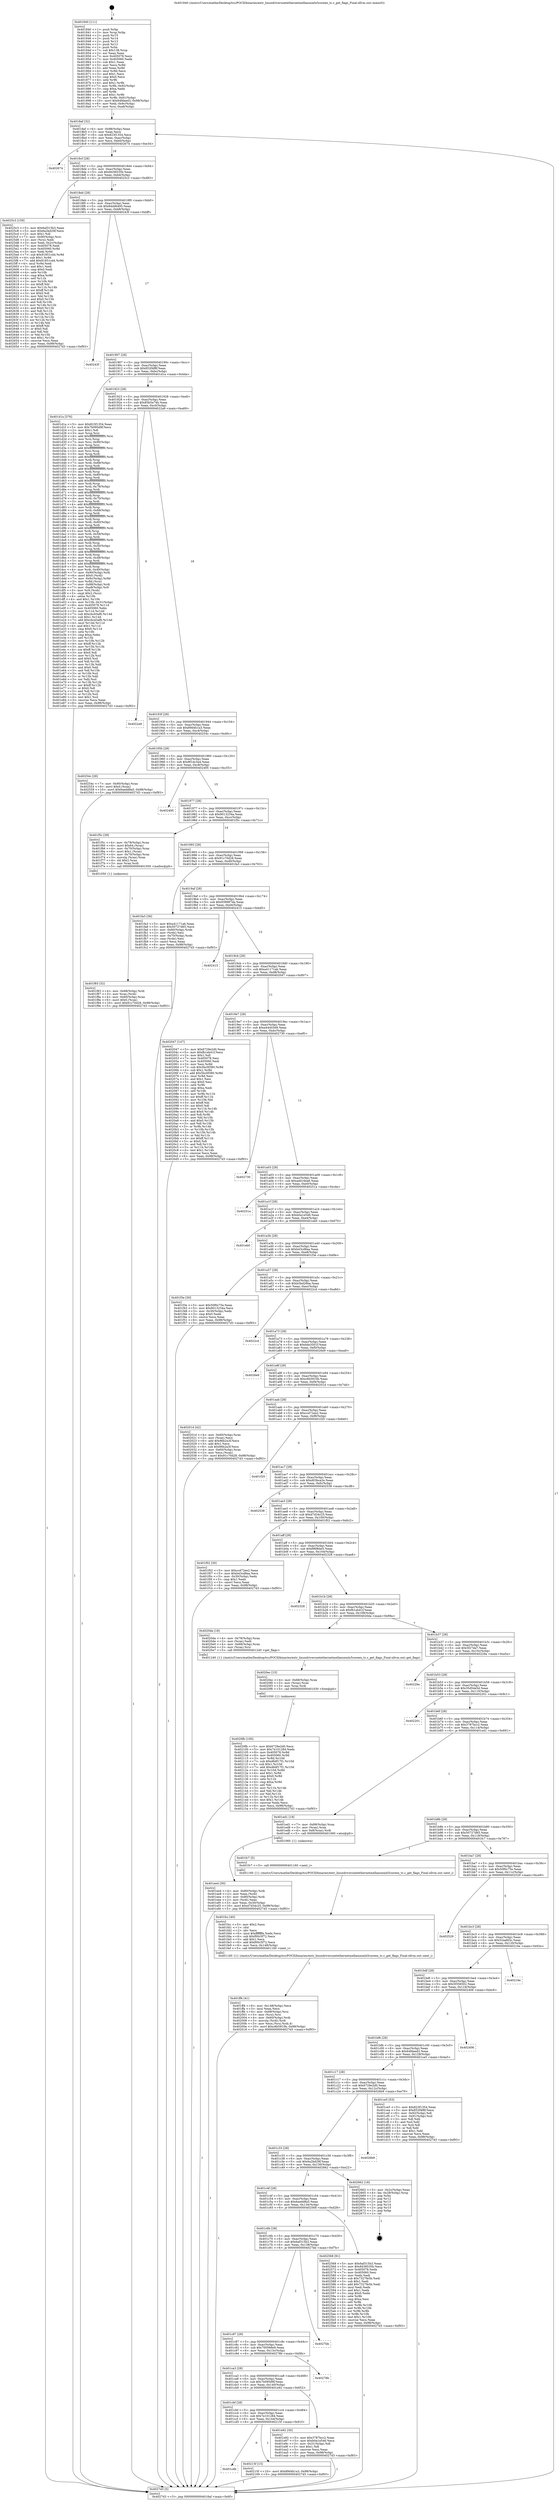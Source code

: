 digraph "0x401840" {
  label = "0x401840 (/mnt/c/Users/mathe/Desktop/tcc/POCII/binaries/extr_linuxdriversnetethernetmellanoxmlx5coreen_tc.c_get_flags_Final-ollvm.out::main(0))"
  labelloc = "t"
  node[shape=record]

  Entry [label="",width=0.3,height=0.3,shape=circle,fillcolor=black,style=filled]
  "0x4018af" [label="{
     0x4018af [32]\l
     | [instrs]\l
     &nbsp;&nbsp;0x4018af \<+6\>: mov -0x98(%rbp),%eax\l
     &nbsp;&nbsp;0x4018b5 \<+2\>: mov %eax,%ecx\l
     &nbsp;&nbsp;0x4018b7 \<+6\>: sub $0x823f1354,%ecx\l
     &nbsp;&nbsp;0x4018bd \<+6\>: mov %eax,-0xac(%rbp)\l
     &nbsp;&nbsp;0x4018c3 \<+6\>: mov %ecx,-0xb0(%rbp)\l
     &nbsp;&nbsp;0x4018c9 \<+6\>: je 0000000000402674 \<main+0xe34\>\l
  }"]
  "0x402674" [label="{
     0x402674\l
  }", style=dashed]
  "0x4018cf" [label="{
     0x4018cf [28]\l
     | [instrs]\l
     &nbsp;&nbsp;0x4018cf \<+5\>: jmp 00000000004018d4 \<main+0x94\>\l
     &nbsp;&nbsp;0x4018d4 \<+6\>: mov -0xac(%rbp),%eax\l
     &nbsp;&nbsp;0x4018da \<+5\>: sub $0x8438535b,%eax\l
     &nbsp;&nbsp;0x4018df \<+6\>: mov %eax,-0xb4(%rbp)\l
     &nbsp;&nbsp;0x4018e5 \<+6\>: je 00000000004025c3 \<main+0xd83\>\l
  }"]
  Exit [label="",width=0.3,height=0.3,shape=circle,fillcolor=black,style=filled,peripheries=2]
  "0x4025c3" [label="{
     0x4025c3 [159]\l
     | [instrs]\l
     &nbsp;&nbsp;0x4025c3 \<+5\>: mov $0x6af315b3,%eax\l
     &nbsp;&nbsp;0x4025c8 \<+5\>: mov $0x6a2bd29f,%ecx\l
     &nbsp;&nbsp;0x4025cd \<+2\>: mov $0x1,%dl\l
     &nbsp;&nbsp;0x4025cf \<+7\>: mov -0x90(%rbp),%rsi\l
     &nbsp;&nbsp;0x4025d6 \<+2\>: mov (%rsi),%edi\l
     &nbsp;&nbsp;0x4025d8 \<+3\>: mov %edi,-0x2c(%rbp)\l
     &nbsp;&nbsp;0x4025db \<+7\>: mov 0x405078,%edi\l
     &nbsp;&nbsp;0x4025e2 \<+8\>: mov 0x405060,%r8d\l
     &nbsp;&nbsp;0x4025ea \<+3\>: mov %edi,%r9d\l
     &nbsp;&nbsp;0x4025ed \<+7\>: sub $0x91851cd4,%r9d\l
     &nbsp;&nbsp;0x4025f4 \<+4\>: sub $0x1,%r9d\l
     &nbsp;&nbsp;0x4025f8 \<+7\>: add $0x91851cd4,%r9d\l
     &nbsp;&nbsp;0x4025ff \<+4\>: imul %r9d,%edi\l
     &nbsp;&nbsp;0x402603 \<+3\>: and $0x1,%edi\l
     &nbsp;&nbsp;0x402606 \<+3\>: cmp $0x0,%edi\l
     &nbsp;&nbsp;0x402609 \<+4\>: sete %r10b\l
     &nbsp;&nbsp;0x40260d \<+4\>: cmp $0xa,%r8d\l
     &nbsp;&nbsp;0x402611 \<+4\>: setl %r11b\l
     &nbsp;&nbsp;0x402615 \<+3\>: mov %r10b,%bl\l
     &nbsp;&nbsp;0x402618 \<+3\>: xor $0xff,%bl\l
     &nbsp;&nbsp;0x40261b \<+3\>: mov %r11b,%r14b\l
     &nbsp;&nbsp;0x40261e \<+4\>: xor $0xff,%r14b\l
     &nbsp;&nbsp;0x402622 \<+3\>: xor $0x0,%dl\l
     &nbsp;&nbsp;0x402625 \<+3\>: mov %bl,%r15b\l
     &nbsp;&nbsp;0x402628 \<+4\>: and $0x0,%r15b\l
     &nbsp;&nbsp;0x40262c \<+3\>: and %dl,%r10b\l
     &nbsp;&nbsp;0x40262f \<+3\>: mov %r14b,%r12b\l
     &nbsp;&nbsp;0x402632 \<+4\>: and $0x0,%r12b\l
     &nbsp;&nbsp;0x402636 \<+3\>: and %dl,%r11b\l
     &nbsp;&nbsp;0x402639 \<+3\>: or %r10b,%r15b\l
     &nbsp;&nbsp;0x40263c \<+3\>: or %r11b,%r12b\l
     &nbsp;&nbsp;0x40263f \<+3\>: xor %r12b,%r15b\l
     &nbsp;&nbsp;0x402642 \<+3\>: or %r14b,%bl\l
     &nbsp;&nbsp;0x402645 \<+3\>: xor $0xff,%bl\l
     &nbsp;&nbsp;0x402648 \<+3\>: or $0x0,%dl\l
     &nbsp;&nbsp;0x40264b \<+2\>: and %dl,%bl\l
     &nbsp;&nbsp;0x40264d \<+3\>: or %bl,%r15b\l
     &nbsp;&nbsp;0x402650 \<+4\>: test $0x1,%r15b\l
     &nbsp;&nbsp;0x402654 \<+3\>: cmovne %ecx,%eax\l
     &nbsp;&nbsp;0x402657 \<+6\>: mov %eax,-0x98(%rbp)\l
     &nbsp;&nbsp;0x40265d \<+5\>: jmp 00000000004027d3 \<main+0xf93\>\l
  }"]
  "0x4018eb" [label="{
     0x4018eb [28]\l
     | [instrs]\l
     &nbsp;&nbsp;0x4018eb \<+5\>: jmp 00000000004018f0 \<main+0xb0\>\l
     &nbsp;&nbsp;0x4018f0 \<+6\>: mov -0xac(%rbp),%eax\l
     &nbsp;&nbsp;0x4018f6 \<+5\>: sub $0x84dd6495,%eax\l
     &nbsp;&nbsp;0x4018fb \<+6\>: mov %eax,-0xb8(%rbp)\l
     &nbsp;&nbsp;0x401901 \<+6\>: je 000000000040243f \<main+0xbff\>\l
  }"]
  "0x401cdb" [label="{
     0x401cdb\l
  }", style=dashed]
  "0x40243f" [label="{
     0x40243f\l
  }", style=dashed]
  "0x401907" [label="{
     0x401907 [28]\l
     | [instrs]\l
     &nbsp;&nbsp;0x401907 \<+5\>: jmp 000000000040190c \<main+0xcc\>\l
     &nbsp;&nbsp;0x40190c \<+6\>: mov -0xac(%rbp),%eax\l
     &nbsp;&nbsp;0x401912 \<+5\>: sub $0x852f4f8f,%eax\l
     &nbsp;&nbsp;0x401917 \<+6\>: mov %eax,-0xbc(%rbp)\l
     &nbsp;&nbsp;0x40191d \<+6\>: je 0000000000401d1a \<main+0x4da\>\l
  }"]
  "0x40215f" [label="{
     0x40215f [15]\l
     | [instrs]\l
     &nbsp;&nbsp;0x40215f \<+10\>: movl $0x89d4b1a3,-0x98(%rbp)\l
     &nbsp;&nbsp;0x402169 \<+5\>: jmp 00000000004027d3 \<main+0xf93\>\l
  }"]
  "0x401d1a" [label="{
     0x401d1a [376]\l
     | [instrs]\l
     &nbsp;&nbsp;0x401d1a \<+5\>: mov $0x823f1354,%eax\l
     &nbsp;&nbsp;0x401d1f \<+5\>: mov $0x7b095d9f,%ecx\l
     &nbsp;&nbsp;0x401d24 \<+2\>: mov $0x1,%dl\l
     &nbsp;&nbsp;0x401d26 \<+3\>: mov %rsp,%rsi\l
     &nbsp;&nbsp;0x401d29 \<+4\>: add $0xfffffffffffffff0,%rsi\l
     &nbsp;&nbsp;0x401d2d \<+3\>: mov %rsi,%rsp\l
     &nbsp;&nbsp;0x401d30 \<+7\>: mov %rsi,-0x90(%rbp)\l
     &nbsp;&nbsp;0x401d37 \<+3\>: mov %rsp,%rsi\l
     &nbsp;&nbsp;0x401d3a \<+4\>: add $0xfffffffffffffff0,%rsi\l
     &nbsp;&nbsp;0x401d3e \<+3\>: mov %rsi,%rsp\l
     &nbsp;&nbsp;0x401d41 \<+3\>: mov %rsp,%rdi\l
     &nbsp;&nbsp;0x401d44 \<+4\>: add $0xfffffffffffffff0,%rdi\l
     &nbsp;&nbsp;0x401d48 \<+3\>: mov %rdi,%rsp\l
     &nbsp;&nbsp;0x401d4b \<+7\>: mov %rdi,-0x88(%rbp)\l
     &nbsp;&nbsp;0x401d52 \<+3\>: mov %rsp,%rdi\l
     &nbsp;&nbsp;0x401d55 \<+4\>: add $0xfffffffffffffff0,%rdi\l
     &nbsp;&nbsp;0x401d59 \<+3\>: mov %rdi,%rsp\l
     &nbsp;&nbsp;0x401d5c \<+4\>: mov %rdi,-0x80(%rbp)\l
     &nbsp;&nbsp;0x401d60 \<+3\>: mov %rsp,%rdi\l
     &nbsp;&nbsp;0x401d63 \<+4\>: add $0xfffffffffffffff0,%rdi\l
     &nbsp;&nbsp;0x401d67 \<+3\>: mov %rdi,%rsp\l
     &nbsp;&nbsp;0x401d6a \<+4\>: mov %rdi,-0x78(%rbp)\l
     &nbsp;&nbsp;0x401d6e \<+3\>: mov %rsp,%rdi\l
     &nbsp;&nbsp;0x401d71 \<+4\>: add $0xfffffffffffffff0,%rdi\l
     &nbsp;&nbsp;0x401d75 \<+3\>: mov %rdi,%rsp\l
     &nbsp;&nbsp;0x401d78 \<+4\>: mov %rdi,-0x70(%rbp)\l
     &nbsp;&nbsp;0x401d7c \<+3\>: mov %rsp,%rdi\l
     &nbsp;&nbsp;0x401d7f \<+4\>: add $0xfffffffffffffff0,%rdi\l
     &nbsp;&nbsp;0x401d83 \<+3\>: mov %rdi,%rsp\l
     &nbsp;&nbsp;0x401d86 \<+4\>: mov %rdi,-0x68(%rbp)\l
     &nbsp;&nbsp;0x401d8a \<+3\>: mov %rsp,%rdi\l
     &nbsp;&nbsp;0x401d8d \<+4\>: add $0xfffffffffffffff0,%rdi\l
     &nbsp;&nbsp;0x401d91 \<+3\>: mov %rdi,%rsp\l
     &nbsp;&nbsp;0x401d94 \<+4\>: mov %rdi,-0x60(%rbp)\l
     &nbsp;&nbsp;0x401d98 \<+3\>: mov %rsp,%rdi\l
     &nbsp;&nbsp;0x401d9b \<+4\>: add $0xfffffffffffffff0,%rdi\l
     &nbsp;&nbsp;0x401d9f \<+3\>: mov %rdi,%rsp\l
     &nbsp;&nbsp;0x401da2 \<+4\>: mov %rdi,-0x58(%rbp)\l
     &nbsp;&nbsp;0x401da6 \<+3\>: mov %rsp,%rdi\l
     &nbsp;&nbsp;0x401da9 \<+4\>: add $0xfffffffffffffff0,%rdi\l
     &nbsp;&nbsp;0x401dad \<+3\>: mov %rdi,%rsp\l
     &nbsp;&nbsp;0x401db0 \<+4\>: mov %rdi,-0x50(%rbp)\l
     &nbsp;&nbsp;0x401db4 \<+3\>: mov %rsp,%rdi\l
     &nbsp;&nbsp;0x401db7 \<+4\>: add $0xfffffffffffffff0,%rdi\l
     &nbsp;&nbsp;0x401dbb \<+3\>: mov %rdi,%rsp\l
     &nbsp;&nbsp;0x401dbe \<+4\>: mov %rdi,-0x48(%rbp)\l
     &nbsp;&nbsp;0x401dc2 \<+3\>: mov %rsp,%rdi\l
     &nbsp;&nbsp;0x401dc5 \<+4\>: add $0xfffffffffffffff0,%rdi\l
     &nbsp;&nbsp;0x401dc9 \<+3\>: mov %rdi,%rsp\l
     &nbsp;&nbsp;0x401dcc \<+4\>: mov %rdi,-0x40(%rbp)\l
     &nbsp;&nbsp;0x401dd0 \<+7\>: mov -0x90(%rbp),%rdi\l
     &nbsp;&nbsp;0x401dd7 \<+6\>: movl $0x0,(%rdi)\l
     &nbsp;&nbsp;0x401ddd \<+7\>: mov -0x9c(%rbp),%r8d\l
     &nbsp;&nbsp;0x401de4 \<+3\>: mov %r8d,(%rsi)\l
     &nbsp;&nbsp;0x401de7 \<+7\>: mov -0x88(%rbp),%rdi\l
     &nbsp;&nbsp;0x401dee \<+7\>: mov -0xa8(%rbp),%r9\l
     &nbsp;&nbsp;0x401df5 \<+3\>: mov %r9,(%rdi)\l
     &nbsp;&nbsp;0x401df8 \<+3\>: cmpl $0x2,(%rsi)\l
     &nbsp;&nbsp;0x401dfb \<+4\>: setne %r10b\l
     &nbsp;&nbsp;0x401dff \<+4\>: and $0x1,%r10b\l
     &nbsp;&nbsp;0x401e03 \<+4\>: mov %r10b,-0x31(%rbp)\l
     &nbsp;&nbsp;0x401e07 \<+8\>: mov 0x405078,%r11d\l
     &nbsp;&nbsp;0x401e0f \<+7\>: mov 0x405060,%ebx\l
     &nbsp;&nbsp;0x401e16 \<+3\>: mov %r11d,%r14d\l
     &nbsp;&nbsp;0x401e19 \<+7\>: sub $0xcbcd3af6,%r14d\l
     &nbsp;&nbsp;0x401e20 \<+4\>: sub $0x1,%r14d\l
     &nbsp;&nbsp;0x401e24 \<+7\>: add $0xcbcd3af6,%r14d\l
     &nbsp;&nbsp;0x401e2b \<+4\>: imul %r14d,%r11d\l
     &nbsp;&nbsp;0x401e2f \<+4\>: and $0x1,%r11d\l
     &nbsp;&nbsp;0x401e33 \<+4\>: cmp $0x0,%r11d\l
     &nbsp;&nbsp;0x401e37 \<+4\>: sete %r10b\l
     &nbsp;&nbsp;0x401e3b \<+3\>: cmp $0xa,%ebx\l
     &nbsp;&nbsp;0x401e3e \<+4\>: setl %r15b\l
     &nbsp;&nbsp;0x401e42 \<+3\>: mov %r10b,%r12b\l
     &nbsp;&nbsp;0x401e45 \<+4\>: xor $0xff,%r12b\l
     &nbsp;&nbsp;0x401e49 \<+3\>: mov %r15b,%r13b\l
     &nbsp;&nbsp;0x401e4c \<+4\>: xor $0xff,%r13b\l
     &nbsp;&nbsp;0x401e50 \<+3\>: xor $0x0,%dl\l
     &nbsp;&nbsp;0x401e53 \<+3\>: mov %r12b,%sil\l
     &nbsp;&nbsp;0x401e56 \<+4\>: and $0x0,%sil\l
     &nbsp;&nbsp;0x401e5a \<+3\>: and %dl,%r10b\l
     &nbsp;&nbsp;0x401e5d \<+3\>: mov %r13b,%dil\l
     &nbsp;&nbsp;0x401e60 \<+4\>: and $0x0,%dil\l
     &nbsp;&nbsp;0x401e64 \<+3\>: and %dl,%r15b\l
     &nbsp;&nbsp;0x401e67 \<+3\>: or %r10b,%sil\l
     &nbsp;&nbsp;0x401e6a \<+3\>: or %r15b,%dil\l
     &nbsp;&nbsp;0x401e6d \<+3\>: xor %dil,%sil\l
     &nbsp;&nbsp;0x401e70 \<+3\>: or %r13b,%r12b\l
     &nbsp;&nbsp;0x401e73 \<+4\>: xor $0xff,%r12b\l
     &nbsp;&nbsp;0x401e77 \<+3\>: or $0x0,%dl\l
     &nbsp;&nbsp;0x401e7a \<+3\>: and %dl,%r12b\l
     &nbsp;&nbsp;0x401e7d \<+3\>: or %r12b,%sil\l
     &nbsp;&nbsp;0x401e80 \<+4\>: test $0x1,%sil\l
     &nbsp;&nbsp;0x401e84 \<+3\>: cmovne %ecx,%eax\l
     &nbsp;&nbsp;0x401e87 \<+6\>: mov %eax,-0x98(%rbp)\l
     &nbsp;&nbsp;0x401e8d \<+5\>: jmp 00000000004027d3 \<main+0xf93\>\l
  }"]
  "0x401923" [label="{
     0x401923 [28]\l
     | [instrs]\l
     &nbsp;&nbsp;0x401923 \<+5\>: jmp 0000000000401928 \<main+0xe8\>\l
     &nbsp;&nbsp;0x401928 \<+6\>: mov -0xac(%rbp),%eax\l
     &nbsp;&nbsp;0x40192e \<+5\>: sub $0x85b5a74b,%eax\l
     &nbsp;&nbsp;0x401933 \<+6\>: mov %eax,-0xc0(%rbp)\l
     &nbsp;&nbsp;0x401939 \<+6\>: je 00000000004022a9 \<main+0xa69\>\l
  }"]
  "0x4020fb" [label="{
     0x4020fb [100]\l
     | [instrs]\l
     &nbsp;&nbsp;0x4020fb \<+5\>: mov $0x6729e2d0,%ecx\l
     &nbsp;&nbsp;0x402100 \<+5\>: mov $0x7e101284,%edx\l
     &nbsp;&nbsp;0x402105 \<+8\>: mov 0x405078,%r8d\l
     &nbsp;&nbsp;0x40210d \<+8\>: mov 0x405060,%r9d\l
     &nbsp;&nbsp;0x402115 \<+3\>: mov %r8d,%r10d\l
     &nbsp;&nbsp;0x402118 \<+7\>: sub $0xd6df17f1,%r10d\l
     &nbsp;&nbsp;0x40211f \<+4\>: sub $0x1,%r10d\l
     &nbsp;&nbsp;0x402123 \<+7\>: add $0xd6df17f1,%r10d\l
     &nbsp;&nbsp;0x40212a \<+4\>: imul %r10d,%r8d\l
     &nbsp;&nbsp;0x40212e \<+4\>: and $0x1,%r8d\l
     &nbsp;&nbsp;0x402132 \<+4\>: cmp $0x0,%r8d\l
     &nbsp;&nbsp;0x402136 \<+4\>: sete %r11b\l
     &nbsp;&nbsp;0x40213a \<+4\>: cmp $0xa,%r9d\l
     &nbsp;&nbsp;0x40213e \<+3\>: setl %bl\l
     &nbsp;&nbsp;0x402141 \<+3\>: mov %r11b,%r14b\l
     &nbsp;&nbsp;0x402144 \<+3\>: and %bl,%r14b\l
     &nbsp;&nbsp;0x402147 \<+3\>: xor %bl,%r11b\l
     &nbsp;&nbsp;0x40214a \<+3\>: or %r11b,%r14b\l
     &nbsp;&nbsp;0x40214d \<+4\>: test $0x1,%r14b\l
     &nbsp;&nbsp;0x402151 \<+3\>: cmovne %edx,%ecx\l
     &nbsp;&nbsp;0x402154 \<+6\>: mov %ecx,-0x98(%rbp)\l
     &nbsp;&nbsp;0x40215a \<+5\>: jmp 00000000004027d3 \<main+0xf93\>\l
  }"]
  "0x4022a9" [label="{
     0x4022a9\l
  }", style=dashed]
  "0x40193f" [label="{
     0x40193f [28]\l
     | [instrs]\l
     &nbsp;&nbsp;0x40193f \<+5\>: jmp 0000000000401944 \<main+0x104\>\l
     &nbsp;&nbsp;0x401944 \<+6\>: mov -0xac(%rbp),%eax\l
     &nbsp;&nbsp;0x40194a \<+5\>: sub $0x89d4b1a3,%eax\l
     &nbsp;&nbsp;0x40194f \<+6\>: mov %eax,-0xc4(%rbp)\l
     &nbsp;&nbsp;0x401955 \<+6\>: je 000000000040254c \<main+0xd0c\>\l
  }"]
  "0x4020ec" [label="{
     0x4020ec [15]\l
     | [instrs]\l
     &nbsp;&nbsp;0x4020ec \<+4\>: mov -0x68(%rbp),%rax\l
     &nbsp;&nbsp;0x4020f0 \<+3\>: mov (%rax),%rax\l
     &nbsp;&nbsp;0x4020f3 \<+3\>: mov %rax,%rdi\l
     &nbsp;&nbsp;0x4020f6 \<+5\>: call 0000000000401030 \<free@plt\>\l
     | [calls]\l
     &nbsp;&nbsp;0x401030 \{1\} (unknown)\l
  }"]
  "0x40254c" [label="{
     0x40254c [28]\l
     | [instrs]\l
     &nbsp;&nbsp;0x40254c \<+7\>: mov -0x90(%rbp),%rax\l
     &nbsp;&nbsp;0x402553 \<+6\>: movl $0x0,(%rax)\l
     &nbsp;&nbsp;0x402559 \<+10\>: movl $0x6aedd8a5,-0x98(%rbp)\l
     &nbsp;&nbsp;0x402563 \<+5\>: jmp 00000000004027d3 \<main+0xf93\>\l
  }"]
  "0x40195b" [label="{
     0x40195b [28]\l
     | [instrs]\l
     &nbsp;&nbsp;0x40195b \<+5\>: jmp 0000000000401960 \<main+0x120\>\l
     &nbsp;&nbsp;0x401960 \<+6\>: mov -0xac(%rbp),%eax\l
     &nbsp;&nbsp;0x401966 \<+5\>: sub $0x8f1dc3a4,%eax\l
     &nbsp;&nbsp;0x40196b \<+6\>: mov %eax,-0xc8(%rbp)\l
     &nbsp;&nbsp;0x401971 \<+6\>: je 0000000000402495 \<main+0xc55\>\l
  }"]
  "0x401ff4" [label="{
     0x401ff4 [41]\l
     | [instrs]\l
     &nbsp;&nbsp;0x401ff4 \<+6\>: mov -0x148(%rbp),%ecx\l
     &nbsp;&nbsp;0x401ffa \<+3\>: imul %eax,%ecx\l
     &nbsp;&nbsp;0x401ffd \<+4\>: mov -0x68(%rbp),%rsi\l
     &nbsp;&nbsp;0x402001 \<+3\>: mov (%rsi),%rsi\l
     &nbsp;&nbsp;0x402004 \<+4\>: mov -0x60(%rbp),%rdi\l
     &nbsp;&nbsp;0x402008 \<+3\>: movslq (%rdi),%rdi\l
     &nbsp;&nbsp;0x40200b \<+3\>: mov %ecx,(%rsi,%rdi,4)\l
     &nbsp;&nbsp;0x40200e \<+10\>: movl $0xc6b5910b,-0x98(%rbp)\l
     &nbsp;&nbsp;0x402018 \<+5\>: jmp 00000000004027d3 \<main+0xf93\>\l
  }"]
  "0x402495" [label="{
     0x402495\l
  }", style=dashed]
  "0x401977" [label="{
     0x401977 [28]\l
     | [instrs]\l
     &nbsp;&nbsp;0x401977 \<+5\>: jmp 000000000040197c \<main+0x13c\>\l
     &nbsp;&nbsp;0x40197c \<+6\>: mov -0xac(%rbp),%eax\l
     &nbsp;&nbsp;0x401982 \<+5\>: sub $0x9013234a,%eax\l
     &nbsp;&nbsp;0x401987 \<+6\>: mov %eax,-0xcc(%rbp)\l
     &nbsp;&nbsp;0x40198d \<+6\>: je 0000000000401f5c \<main+0x71c\>\l
  }"]
  "0x401fcc" [label="{
     0x401fcc [40]\l
     | [instrs]\l
     &nbsp;&nbsp;0x401fcc \<+5\>: mov $0x2,%ecx\l
     &nbsp;&nbsp;0x401fd1 \<+1\>: cltd\l
     &nbsp;&nbsp;0x401fd2 \<+2\>: idiv %ecx\l
     &nbsp;&nbsp;0x401fd4 \<+6\>: imul $0xfffffffe,%edx,%ecx\l
     &nbsp;&nbsp;0x401fda \<+6\>: sub $0xf00c5f72,%ecx\l
     &nbsp;&nbsp;0x401fe0 \<+3\>: add $0x1,%ecx\l
     &nbsp;&nbsp;0x401fe3 \<+6\>: add $0xf00c5f72,%ecx\l
     &nbsp;&nbsp;0x401fe9 \<+6\>: mov %ecx,-0x148(%rbp)\l
     &nbsp;&nbsp;0x401fef \<+5\>: call 0000000000401160 \<next_i\>\l
     | [calls]\l
     &nbsp;&nbsp;0x401160 \{1\} (/mnt/c/Users/mathe/Desktop/tcc/POCII/binaries/extr_linuxdriversnetethernetmellanoxmlx5coreen_tc.c_get_flags_Final-ollvm.out::next_i)\l
  }"]
  "0x401f5c" [label="{
     0x401f5c [39]\l
     | [instrs]\l
     &nbsp;&nbsp;0x401f5c \<+4\>: mov -0x78(%rbp),%rax\l
     &nbsp;&nbsp;0x401f60 \<+6\>: movl $0x64,(%rax)\l
     &nbsp;&nbsp;0x401f66 \<+4\>: mov -0x70(%rbp),%rax\l
     &nbsp;&nbsp;0x401f6a \<+6\>: movl $0x1,(%rax)\l
     &nbsp;&nbsp;0x401f70 \<+4\>: mov -0x70(%rbp),%rax\l
     &nbsp;&nbsp;0x401f74 \<+3\>: movslq (%rax),%rax\l
     &nbsp;&nbsp;0x401f77 \<+4\>: shl $0x2,%rax\l
     &nbsp;&nbsp;0x401f7b \<+3\>: mov %rax,%rdi\l
     &nbsp;&nbsp;0x401f7e \<+5\>: call 0000000000401050 \<malloc@plt\>\l
     | [calls]\l
     &nbsp;&nbsp;0x401050 \{1\} (unknown)\l
  }"]
  "0x401993" [label="{
     0x401993 [28]\l
     | [instrs]\l
     &nbsp;&nbsp;0x401993 \<+5\>: jmp 0000000000401998 \<main+0x158\>\l
     &nbsp;&nbsp;0x401998 \<+6\>: mov -0xac(%rbp),%eax\l
     &nbsp;&nbsp;0x40199e \<+5\>: sub $0x91c70d28,%eax\l
     &nbsp;&nbsp;0x4019a3 \<+6\>: mov %eax,-0xd0(%rbp)\l
     &nbsp;&nbsp;0x4019a9 \<+6\>: je 0000000000401fa3 \<main+0x763\>\l
  }"]
  "0x401f83" [label="{
     0x401f83 [32]\l
     | [instrs]\l
     &nbsp;&nbsp;0x401f83 \<+4\>: mov -0x68(%rbp),%rdi\l
     &nbsp;&nbsp;0x401f87 \<+3\>: mov %rax,(%rdi)\l
     &nbsp;&nbsp;0x401f8a \<+4\>: mov -0x60(%rbp),%rax\l
     &nbsp;&nbsp;0x401f8e \<+6\>: movl $0x0,(%rax)\l
     &nbsp;&nbsp;0x401f94 \<+10\>: movl $0x91c70d28,-0x98(%rbp)\l
     &nbsp;&nbsp;0x401f9e \<+5\>: jmp 00000000004027d3 \<main+0xf93\>\l
  }"]
  "0x401fa3" [label="{
     0x401fa3 [36]\l
     | [instrs]\l
     &nbsp;&nbsp;0x401fa3 \<+5\>: mov $0xa41171ab,%eax\l
     &nbsp;&nbsp;0x401fa8 \<+5\>: mov $0x50727d65,%ecx\l
     &nbsp;&nbsp;0x401fad \<+4\>: mov -0x60(%rbp),%rdx\l
     &nbsp;&nbsp;0x401fb1 \<+2\>: mov (%rdx),%esi\l
     &nbsp;&nbsp;0x401fb3 \<+4\>: mov -0x70(%rbp),%rdx\l
     &nbsp;&nbsp;0x401fb7 \<+2\>: cmp (%rdx),%esi\l
     &nbsp;&nbsp;0x401fb9 \<+3\>: cmovl %ecx,%eax\l
     &nbsp;&nbsp;0x401fbc \<+6\>: mov %eax,-0x98(%rbp)\l
     &nbsp;&nbsp;0x401fc2 \<+5\>: jmp 00000000004027d3 \<main+0xf93\>\l
  }"]
  "0x4019af" [label="{
     0x4019af [28]\l
     | [instrs]\l
     &nbsp;&nbsp;0x4019af \<+5\>: jmp 00000000004019b4 \<main+0x174\>\l
     &nbsp;&nbsp;0x4019b4 \<+6\>: mov -0xac(%rbp),%eax\l
     &nbsp;&nbsp;0x4019ba \<+5\>: sub $0x939987da,%eax\l
     &nbsp;&nbsp;0x4019bf \<+6\>: mov %eax,-0xd4(%rbp)\l
     &nbsp;&nbsp;0x4019c5 \<+6\>: je 0000000000402415 \<main+0xbd5\>\l
  }"]
  "0x401ee4" [label="{
     0x401ee4 [30]\l
     | [instrs]\l
     &nbsp;&nbsp;0x401ee4 \<+4\>: mov -0x80(%rbp),%rdi\l
     &nbsp;&nbsp;0x401ee8 \<+2\>: mov %eax,(%rdi)\l
     &nbsp;&nbsp;0x401eea \<+4\>: mov -0x80(%rbp),%rdi\l
     &nbsp;&nbsp;0x401eee \<+2\>: mov (%rdi),%eax\l
     &nbsp;&nbsp;0x401ef0 \<+3\>: mov %eax,-0x30(%rbp)\l
     &nbsp;&nbsp;0x401ef3 \<+10\>: movl $0xd7d34c25,-0x98(%rbp)\l
     &nbsp;&nbsp;0x401efd \<+5\>: jmp 00000000004027d3 \<main+0xf93\>\l
  }"]
  "0x402415" [label="{
     0x402415\l
  }", style=dashed]
  "0x4019cb" [label="{
     0x4019cb [28]\l
     | [instrs]\l
     &nbsp;&nbsp;0x4019cb \<+5\>: jmp 00000000004019d0 \<main+0x190\>\l
     &nbsp;&nbsp;0x4019d0 \<+6\>: mov -0xac(%rbp),%eax\l
     &nbsp;&nbsp;0x4019d6 \<+5\>: sub $0xa41171ab,%eax\l
     &nbsp;&nbsp;0x4019db \<+6\>: mov %eax,-0xd8(%rbp)\l
     &nbsp;&nbsp;0x4019e1 \<+6\>: je 0000000000402047 \<main+0x807\>\l
  }"]
  "0x401cbf" [label="{
     0x401cbf [28]\l
     | [instrs]\l
     &nbsp;&nbsp;0x401cbf \<+5\>: jmp 0000000000401cc4 \<main+0x484\>\l
     &nbsp;&nbsp;0x401cc4 \<+6\>: mov -0xac(%rbp),%eax\l
     &nbsp;&nbsp;0x401cca \<+5\>: sub $0x7e101284,%eax\l
     &nbsp;&nbsp;0x401ccf \<+6\>: mov %eax,-0x144(%rbp)\l
     &nbsp;&nbsp;0x401cd5 \<+6\>: je 000000000040215f \<main+0x91f\>\l
  }"]
  "0x402047" [label="{
     0x402047 [147]\l
     | [instrs]\l
     &nbsp;&nbsp;0x402047 \<+5\>: mov $0x6729e2d0,%eax\l
     &nbsp;&nbsp;0x40204c \<+5\>: mov $0xfb1eb41f,%ecx\l
     &nbsp;&nbsp;0x402051 \<+2\>: mov $0x1,%dl\l
     &nbsp;&nbsp;0x402053 \<+7\>: mov 0x405078,%esi\l
     &nbsp;&nbsp;0x40205a \<+7\>: mov 0x405060,%edi\l
     &nbsp;&nbsp;0x402061 \<+3\>: mov %esi,%r8d\l
     &nbsp;&nbsp;0x402064 \<+7\>: sub $0x5bc0f380,%r8d\l
     &nbsp;&nbsp;0x40206b \<+4\>: sub $0x1,%r8d\l
     &nbsp;&nbsp;0x40206f \<+7\>: add $0x5bc0f380,%r8d\l
     &nbsp;&nbsp;0x402076 \<+4\>: imul %r8d,%esi\l
     &nbsp;&nbsp;0x40207a \<+3\>: and $0x1,%esi\l
     &nbsp;&nbsp;0x40207d \<+3\>: cmp $0x0,%esi\l
     &nbsp;&nbsp;0x402080 \<+4\>: sete %r9b\l
     &nbsp;&nbsp;0x402084 \<+3\>: cmp $0xa,%edi\l
     &nbsp;&nbsp;0x402087 \<+4\>: setl %r10b\l
     &nbsp;&nbsp;0x40208b \<+3\>: mov %r9b,%r11b\l
     &nbsp;&nbsp;0x40208e \<+4\>: xor $0xff,%r11b\l
     &nbsp;&nbsp;0x402092 \<+3\>: mov %r10b,%bl\l
     &nbsp;&nbsp;0x402095 \<+3\>: xor $0xff,%bl\l
     &nbsp;&nbsp;0x402098 \<+3\>: xor $0x0,%dl\l
     &nbsp;&nbsp;0x40209b \<+3\>: mov %r11b,%r14b\l
     &nbsp;&nbsp;0x40209e \<+4\>: and $0x0,%r14b\l
     &nbsp;&nbsp;0x4020a2 \<+3\>: and %dl,%r9b\l
     &nbsp;&nbsp;0x4020a5 \<+3\>: mov %bl,%r15b\l
     &nbsp;&nbsp;0x4020a8 \<+4\>: and $0x0,%r15b\l
     &nbsp;&nbsp;0x4020ac \<+3\>: and %dl,%r10b\l
     &nbsp;&nbsp;0x4020af \<+3\>: or %r9b,%r14b\l
     &nbsp;&nbsp;0x4020b2 \<+3\>: or %r10b,%r15b\l
     &nbsp;&nbsp;0x4020b5 \<+3\>: xor %r15b,%r14b\l
     &nbsp;&nbsp;0x4020b8 \<+3\>: or %bl,%r11b\l
     &nbsp;&nbsp;0x4020bb \<+4\>: xor $0xff,%r11b\l
     &nbsp;&nbsp;0x4020bf \<+3\>: or $0x0,%dl\l
     &nbsp;&nbsp;0x4020c2 \<+3\>: and %dl,%r11b\l
     &nbsp;&nbsp;0x4020c5 \<+3\>: or %r11b,%r14b\l
     &nbsp;&nbsp;0x4020c8 \<+4\>: test $0x1,%r14b\l
     &nbsp;&nbsp;0x4020cc \<+3\>: cmovne %ecx,%eax\l
     &nbsp;&nbsp;0x4020cf \<+6\>: mov %eax,-0x98(%rbp)\l
     &nbsp;&nbsp;0x4020d5 \<+5\>: jmp 00000000004027d3 \<main+0xf93\>\l
  }"]
  "0x4019e7" [label="{
     0x4019e7 [28]\l
     | [instrs]\l
     &nbsp;&nbsp;0x4019e7 \<+5\>: jmp 00000000004019ec \<main+0x1ac\>\l
     &nbsp;&nbsp;0x4019ec \<+6\>: mov -0xac(%rbp),%eax\l
     &nbsp;&nbsp;0x4019f2 \<+5\>: sub $0xa44403d9,%eax\l
     &nbsp;&nbsp;0x4019f7 \<+6\>: mov %eax,-0xdc(%rbp)\l
     &nbsp;&nbsp;0x4019fd \<+6\>: je 0000000000402730 \<main+0xef0\>\l
  }"]
  "0x401e92" [label="{
     0x401e92 [30]\l
     | [instrs]\l
     &nbsp;&nbsp;0x401e92 \<+5\>: mov $0x3787bcc2,%eax\l
     &nbsp;&nbsp;0x401e97 \<+5\>: mov $0xb0a1e546,%ecx\l
     &nbsp;&nbsp;0x401e9c \<+3\>: mov -0x31(%rbp),%dl\l
     &nbsp;&nbsp;0x401e9f \<+3\>: test $0x1,%dl\l
     &nbsp;&nbsp;0x401ea2 \<+3\>: cmovne %ecx,%eax\l
     &nbsp;&nbsp;0x401ea5 \<+6\>: mov %eax,-0x98(%rbp)\l
     &nbsp;&nbsp;0x401eab \<+5\>: jmp 00000000004027d3 \<main+0xf93\>\l
  }"]
  "0x402730" [label="{
     0x402730\l
  }", style=dashed]
  "0x401a03" [label="{
     0x401a03 [28]\l
     | [instrs]\l
     &nbsp;&nbsp;0x401a03 \<+5\>: jmp 0000000000401a08 \<main+0x1c8\>\l
     &nbsp;&nbsp;0x401a08 \<+6\>: mov -0xac(%rbp),%eax\l
     &nbsp;&nbsp;0x401a0e \<+5\>: sub $0xadd16ea6,%eax\l
     &nbsp;&nbsp;0x401a13 \<+6\>: mov %eax,-0xe0(%rbp)\l
     &nbsp;&nbsp;0x401a19 \<+6\>: je 000000000040251a \<main+0xcda\>\l
  }"]
  "0x401ca3" [label="{
     0x401ca3 [28]\l
     | [instrs]\l
     &nbsp;&nbsp;0x401ca3 \<+5\>: jmp 0000000000401ca8 \<main+0x468\>\l
     &nbsp;&nbsp;0x401ca8 \<+6\>: mov -0xac(%rbp),%eax\l
     &nbsp;&nbsp;0x401cae \<+5\>: sub $0x7b095d9f,%eax\l
     &nbsp;&nbsp;0x401cb3 \<+6\>: mov %eax,-0x140(%rbp)\l
     &nbsp;&nbsp;0x401cb9 \<+6\>: je 0000000000401e92 \<main+0x652\>\l
  }"]
  "0x40251a" [label="{
     0x40251a\l
  }", style=dashed]
  "0x401a1f" [label="{
     0x401a1f [28]\l
     | [instrs]\l
     &nbsp;&nbsp;0x401a1f \<+5\>: jmp 0000000000401a24 \<main+0x1e4\>\l
     &nbsp;&nbsp;0x401a24 \<+6\>: mov -0xac(%rbp),%eax\l
     &nbsp;&nbsp;0x401a2a \<+5\>: sub $0xb0a1e546,%eax\l
     &nbsp;&nbsp;0x401a2f \<+6\>: mov %eax,-0xe4(%rbp)\l
     &nbsp;&nbsp;0x401a35 \<+6\>: je 0000000000401eb0 \<main+0x670\>\l
  }"]
  "0x40278b" [label="{
     0x40278b\l
  }", style=dashed]
  "0x401eb0" [label="{
     0x401eb0\l
  }", style=dashed]
  "0x401a3b" [label="{
     0x401a3b [28]\l
     | [instrs]\l
     &nbsp;&nbsp;0x401a3b \<+5\>: jmp 0000000000401a40 \<main+0x200\>\l
     &nbsp;&nbsp;0x401a40 \<+6\>: mov -0xac(%rbp),%eax\l
     &nbsp;&nbsp;0x401a46 \<+5\>: sub $0xb43cd8aa,%eax\l
     &nbsp;&nbsp;0x401a4b \<+6\>: mov %eax,-0xe8(%rbp)\l
     &nbsp;&nbsp;0x401a51 \<+6\>: je 0000000000401f3e \<main+0x6fe\>\l
  }"]
  "0x401c87" [label="{
     0x401c87 [28]\l
     | [instrs]\l
     &nbsp;&nbsp;0x401c87 \<+5\>: jmp 0000000000401c8c \<main+0x44c\>\l
     &nbsp;&nbsp;0x401c8c \<+6\>: mov -0xac(%rbp),%eax\l
     &nbsp;&nbsp;0x401c92 \<+5\>: sub $0x700566e9,%eax\l
     &nbsp;&nbsp;0x401c97 \<+6\>: mov %eax,-0x13c(%rbp)\l
     &nbsp;&nbsp;0x401c9d \<+6\>: je 000000000040278b \<main+0xf4b\>\l
  }"]
  "0x401f3e" [label="{
     0x401f3e [30]\l
     | [instrs]\l
     &nbsp;&nbsp;0x401f3e \<+5\>: mov $0x50f0c75e,%eax\l
     &nbsp;&nbsp;0x401f43 \<+5\>: mov $0x9013234a,%ecx\l
     &nbsp;&nbsp;0x401f48 \<+3\>: mov -0x30(%rbp),%edx\l
     &nbsp;&nbsp;0x401f4b \<+3\>: cmp $0x0,%edx\l
     &nbsp;&nbsp;0x401f4e \<+3\>: cmove %ecx,%eax\l
     &nbsp;&nbsp;0x401f51 \<+6\>: mov %eax,-0x98(%rbp)\l
     &nbsp;&nbsp;0x401f57 \<+5\>: jmp 00000000004027d3 \<main+0xf93\>\l
  }"]
  "0x401a57" [label="{
     0x401a57 [28]\l
     | [instrs]\l
     &nbsp;&nbsp;0x401a57 \<+5\>: jmp 0000000000401a5c \<main+0x21c\>\l
     &nbsp;&nbsp;0x401a5c \<+6\>: mov -0xac(%rbp),%eax\l
     &nbsp;&nbsp;0x401a62 \<+5\>: sub $0xb5bd26ba,%eax\l
     &nbsp;&nbsp;0x401a67 \<+6\>: mov %eax,-0xec(%rbp)\l
     &nbsp;&nbsp;0x401a6d \<+6\>: je 00000000004022cd \<main+0xa8d\>\l
  }"]
  "0x4027bb" [label="{
     0x4027bb\l
  }", style=dashed]
  "0x4022cd" [label="{
     0x4022cd\l
  }", style=dashed]
  "0x401a73" [label="{
     0x401a73 [28]\l
     | [instrs]\l
     &nbsp;&nbsp;0x401a73 \<+5\>: jmp 0000000000401a78 \<main+0x238\>\l
     &nbsp;&nbsp;0x401a78 \<+6\>: mov -0xac(%rbp),%eax\l
     &nbsp;&nbsp;0x401a7e \<+5\>: sub $0xbde3501f,%eax\l
     &nbsp;&nbsp;0x401a83 \<+6\>: mov %eax,-0xf0(%rbp)\l
     &nbsp;&nbsp;0x401a89 \<+6\>: je 00000000004026e9 \<main+0xea9\>\l
  }"]
  "0x401c6b" [label="{
     0x401c6b [28]\l
     | [instrs]\l
     &nbsp;&nbsp;0x401c6b \<+5\>: jmp 0000000000401c70 \<main+0x430\>\l
     &nbsp;&nbsp;0x401c70 \<+6\>: mov -0xac(%rbp),%eax\l
     &nbsp;&nbsp;0x401c76 \<+5\>: sub $0x6af315b3,%eax\l
     &nbsp;&nbsp;0x401c7b \<+6\>: mov %eax,-0x138(%rbp)\l
     &nbsp;&nbsp;0x401c81 \<+6\>: je 00000000004027bb \<main+0xf7b\>\l
  }"]
  "0x4026e9" [label="{
     0x4026e9\l
  }", style=dashed]
  "0x401a8f" [label="{
     0x401a8f [28]\l
     | [instrs]\l
     &nbsp;&nbsp;0x401a8f \<+5\>: jmp 0000000000401a94 \<main+0x254\>\l
     &nbsp;&nbsp;0x401a94 \<+6\>: mov -0xac(%rbp),%eax\l
     &nbsp;&nbsp;0x401a9a \<+5\>: sub $0xc6b5910b,%eax\l
     &nbsp;&nbsp;0x401a9f \<+6\>: mov %eax,-0xf4(%rbp)\l
     &nbsp;&nbsp;0x401aa5 \<+6\>: je 000000000040201d \<main+0x7dd\>\l
  }"]
  "0x402568" [label="{
     0x402568 [91]\l
     | [instrs]\l
     &nbsp;&nbsp;0x402568 \<+5\>: mov $0x6af315b3,%eax\l
     &nbsp;&nbsp;0x40256d \<+5\>: mov $0x8438535b,%ecx\l
     &nbsp;&nbsp;0x402572 \<+7\>: mov 0x405078,%edx\l
     &nbsp;&nbsp;0x402579 \<+7\>: mov 0x405060,%esi\l
     &nbsp;&nbsp;0x402580 \<+2\>: mov %edx,%edi\l
     &nbsp;&nbsp;0x402582 \<+6\>: sub $0x7327fe5b,%edi\l
     &nbsp;&nbsp;0x402588 \<+3\>: sub $0x1,%edi\l
     &nbsp;&nbsp;0x40258b \<+6\>: add $0x7327fe5b,%edi\l
     &nbsp;&nbsp;0x402591 \<+3\>: imul %edi,%edx\l
     &nbsp;&nbsp;0x402594 \<+3\>: and $0x1,%edx\l
     &nbsp;&nbsp;0x402597 \<+3\>: cmp $0x0,%edx\l
     &nbsp;&nbsp;0x40259a \<+4\>: sete %r8b\l
     &nbsp;&nbsp;0x40259e \<+3\>: cmp $0xa,%esi\l
     &nbsp;&nbsp;0x4025a1 \<+4\>: setl %r9b\l
     &nbsp;&nbsp;0x4025a5 \<+3\>: mov %r8b,%r10b\l
     &nbsp;&nbsp;0x4025a8 \<+3\>: and %r9b,%r10b\l
     &nbsp;&nbsp;0x4025ab \<+3\>: xor %r9b,%r8b\l
     &nbsp;&nbsp;0x4025ae \<+3\>: or %r8b,%r10b\l
     &nbsp;&nbsp;0x4025b1 \<+4\>: test $0x1,%r10b\l
     &nbsp;&nbsp;0x4025b5 \<+3\>: cmovne %ecx,%eax\l
     &nbsp;&nbsp;0x4025b8 \<+6\>: mov %eax,-0x98(%rbp)\l
     &nbsp;&nbsp;0x4025be \<+5\>: jmp 00000000004027d3 \<main+0xf93\>\l
  }"]
  "0x40201d" [label="{
     0x40201d [42]\l
     | [instrs]\l
     &nbsp;&nbsp;0x40201d \<+4\>: mov -0x60(%rbp),%rax\l
     &nbsp;&nbsp;0x402021 \<+2\>: mov (%rax),%ecx\l
     &nbsp;&nbsp;0x402023 \<+6\>: add $0x86b2a3f,%ecx\l
     &nbsp;&nbsp;0x402029 \<+3\>: add $0x1,%ecx\l
     &nbsp;&nbsp;0x40202c \<+6\>: sub $0x86b2a3f,%ecx\l
     &nbsp;&nbsp;0x402032 \<+4\>: mov -0x60(%rbp),%rax\l
     &nbsp;&nbsp;0x402036 \<+2\>: mov %ecx,(%rax)\l
     &nbsp;&nbsp;0x402038 \<+10\>: movl $0x91c70d28,-0x98(%rbp)\l
     &nbsp;&nbsp;0x402042 \<+5\>: jmp 00000000004027d3 \<main+0xf93\>\l
  }"]
  "0x401aab" [label="{
     0x401aab [28]\l
     | [instrs]\l
     &nbsp;&nbsp;0x401aab \<+5\>: jmp 0000000000401ab0 \<main+0x270\>\l
     &nbsp;&nbsp;0x401ab0 \<+6\>: mov -0xac(%rbp),%eax\l
     &nbsp;&nbsp;0x401ab6 \<+5\>: sub $0xccd72ee2,%eax\l
     &nbsp;&nbsp;0x401abb \<+6\>: mov %eax,-0xf8(%rbp)\l
     &nbsp;&nbsp;0x401ac1 \<+6\>: je 0000000000401f20 \<main+0x6e0\>\l
  }"]
  "0x401c4f" [label="{
     0x401c4f [28]\l
     | [instrs]\l
     &nbsp;&nbsp;0x401c4f \<+5\>: jmp 0000000000401c54 \<main+0x414\>\l
     &nbsp;&nbsp;0x401c54 \<+6\>: mov -0xac(%rbp),%eax\l
     &nbsp;&nbsp;0x401c5a \<+5\>: sub $0x6aedd8a5,%eax\l
     &nbsp;&nbsp;0x401c5f \<+6\>: mov %eax,-0x134(%rbp)\l
     &nbsp;&nbsp;0x401c65 \<+6\>: je 0000000000402568 \<main+0xd28\>\l
  }"]
  "0x401f20" [label="{
     0x401f20\l
  }", style=dashed]
  "0x401ac7" [label="{
     0x401ac7 [28]\l
     | [instrs]\l
     &nbsp;&nbsp;0x401ac7 \<+5\>: jmp 0000000000401acc \<main+0x28c\>\l
     &nbsp;&nbsp;0x401acc \<+6\>: mov -0xac(%rbp),%eax\l
     &nbsp;&nbsp;0x401ad2 \<+5\>: sub $0xd03bca2e,%eax\l
     &nbsp;&nbsp;0x401ad7 \<+6\>: mov %eax,-0xfc(%rbp)\l
     &nbsp;&nbsp;0x401add \<+6\>: je 0000000000402538 \<main+0xcf8\>\l
  }"]
  "0x402662" [label="{
     0x402662 [18]\l
     | [instrs]\l
     &nbsp;&nbsp;0x402662 \<+3\>: mov -0x2c(%rbp),%eax\l
     &nbsp;&nbsp;0x402665 \<+4\>: lea -0x28(%rbp),%rsp\l
     &nbsp;&nbsp;0x402669 \<+1\>: pop %rbx\l
     &nbsp;&nbsp;0x40266a \<+2\>: pop %r12\l
     &nbsp;&nbsp;0x40266c \<+2\>: pop %r13\l
     &nbsp;&nbsp;0x40266e \<+2\>: pop %r14\l
     &nbsp;&nbsp;0x402670 \<+2\>: pop %r15\l
     &nbsp;&nbsp;0x402672 \<+1\>: pop %rbp\l
     &nbsp;&nbsp;0x402673 \<+1\>: ret\l
  }"]
  "0x402538" [label="{
     0x402538\l
  }", style=dashed]
  "0x401ae3" [label="{
     0x401ae3 [28]\l
     | [instrs]\l
     &nbsp;&nbsp;0x401ae3 \<+5\>: jmp 0000000000401ae8 \<main+0x2a8\>\l
     &nbsp;&nbsp;0x401ae8 \<+6\>: mov -0xac(%rbp),%eax\l
     &nbsp;&nbsp;0x401aee \<+5\>: sub $0xd7d34c25,%eax\l
     &nbsp;&nbsp;0x401af3 \<+6\>: mov %eax,-0x100(%rbp)\l
     &nbsp;&nbsp;0x401af9 \<+6\>: je 0000000000401f02 \<main+0x6c2\>\l
  }"]
  "0x401c33" [label="{
     0x401c33 [28]\l
     | [instrs]\l
     &nbsp;&nbsp;0x401c33 \<+5\>: jmp 0000000000401c38 \<main+0x3f8\>\l
     &nbsp;&nbsp;0x401c38 \<+6\>: mov -0xac(%rbp),%eax\l
     &nbsp;&nbsp;0x401c3e \<+5\>: sub $0x6a2bd29f,%eax\l
     &nbsp;&nbsp;0x401c43 \<+6\>: mov %eax,-0x130(%rbp)\l
     &nbsp;&nbsp;0x401c49 \<+6\>: je 0000000000402662 \<main+0xe22\>\l
  }"]
  "0x401f02" [label="{
     0x401f02 [30]\l
     | [instrs]\l
     &nbsp;&nbsp;0x401f02 \<+5\>: mov $0xccd72ee2,%eax\l
     &nbsp;&nbsp;0x401f07 \<+5\>: mov $0xb43cd8aa,%ecx\l
     &nbsp;&nbsp;0x401f0c \<+3\>: mov -0x30(%rbp),%edx\l
     &nbsp;&nbsp;0x401f0f \<+3\>: cmp $0x1,%edx\l
     &nbsp;&nbsp;0x401f12 \<+3\>: cmovl %ecx,%eax\l
     &nbsp;&nbsp;0x401f15 \<+6\>: mov %eax,-0x98(%rbp)\l
     &nbsp;&nbsp;0x401f1b \<+5\>: jmp 00000000004027d3 \<main+0xf93\>\l
  }"]
  "0x401aff" [label="{
     0x401aff [28]\l
     | [instrs]\l
     &nbsp;&nbsp;0x401aff \<+5\>: jmp 0000000000401b04 \<main+0x2c4\>\l
     &nbsp;&nbsp;0x401b04 \<+6\>: mov -0xac(%rbp),%eax\l
     &nbsp;&nbsp;0x401b0a \<+5\>: sub $0xf96f84e5,%eax\l
     &nbsp;&nbsp;0x401b0f \<+6\>: mov %eax,-0x104(%rbp)\l
     &nbsp;&nbsp;0x401b15 \<+6\>: je 0000000000402328 \<main+0xae8\>\l
  }"]
  "0x4026b9" [label="{
     0x4026b9\l
  }", style=dashed]
  "0x402328" [label="{
     0x402328\l
  }", style=dashed]
  "0x401b1b" [label="{
     0x401b1b [28]\l
     | [instrs]\l
     &nbsp;&nbsp;0x401b1b \<+5\>: jmp 0000000000401b20 \<main+0x2e0\>\l
     &nbsp;&nbsp;0x401b20 \<+6\>: mov -0xac(%rbp),%eax\l
     &nbsp;&nbsp;0x401b26 \<+5\>: sub $0xfb1eb41f,%eax\l
     &nbsp;&nbsp;0x401b2b \<+6\>: mov %eax,-0x108(%rbp)\l
     &nbsp;&nbsp;0x401b31 \<+6\>: je 00000000004020da \<main+0x89a\>\l
  }"]
  "0x401840" [label="{
     0x401840 [111]\l
     | [instrs]\l
     &nbsp;&nbsp;0x401840 \<+1\>: push %rbp\l
     &nbsp;&nbsp;0x401841 \<+3\>: mov %rsp,%rbp\l
     &nbsp;&nbsp;0x401844 \<+2\>: push %r15\l
     &nbsp;&nbsp;0x401846 \<+2\>: push %r14\l
     &nbsp;&nbsp;0x401848 \<+2\>: push %r13\l
     &nbsp;&nbsp;0x40184a \<+2\>: push %r12\l
     &nbsp;&nbsp;0x40184c \<+1\>: push %rbx\l
     &nbsp;&nbsp;0x40184d \<+7\>: sub $0x138,%rsp\l
     &nbsp;&nbsp;0x401854 \<+2\>: xor %eax,%eax\l
     &nbsp;&nbsp;0x401856 \<+7\>: mov 0x405078,%ecx\l
     &nbsp;&nbsp;0x40185d \<+7\>: mov 0x405060,%edx\l
     &nbsp;&nbsp;0x401864 \<+3\>: sub $0x1,%eax\l
     &nbsp;&nbsp;0x401867 \<+3\>: mov %ecx,%r8d\l
     &nbsp;&nbsp;0x40186a \<+3\>: add %eax,%r8d\l
     &nbsp;&nbsp;0x40186d \<+4\>: imul %r8d,%ecx\l
     &nbsp;&nbsp;0x401871 \<+3\>: and $0x1,%ecx\l
     &nbsp;&nbsp;0x401874 \<+3\>: cmp $0x0,%ecx\l
     &nbsp;&nbsp;0x401877 \<+4\>: sete %r9b\l
     &nbsp;&nbsp;0x40187b \<+4\>: and $0x1,%r9b\l
     &nbsp;&nbsp;0x40187f \<+7\>: mov %r9b,-0x92(%rbp)\l
     &nbsp;&nbsp;0x401886 \<+3\>: cmp $0xa,%edx\l
     &nbsp;&nbsp;0x401889 \<+4\>: setl %r9b\l
     &nbsp;&nbsp;0x40188d \<+4\>: and $0x1,%r9b\l
     &nbsp;&nbsp;0x401891 \<+7\>: mov %r9b,-0x91(%rbp)\l
     &nbsp;&nbsp;0x401898 \<+10\>: movl $0x64fdaed3,-0x98(%rbp)\l
     &nbsp;&nbsp;0x4018a2 \<+6\>: mov %edi,-0x9c(%rbp)\l
     &nbsp;&nbsp;0x4018a8 \<+7\>: mov %rsi,-0xa8(%rbp)\l
  }"]
  "0x4020da" [label="{
     0x4020da [18]\l
     | [instrs]\l
     &nbsp;&nbsp;0x4020da \<+4\>: mov -0x78(%rbp),%rax\l
     &nbsp;&nbsp;0x4020de \<+2\>: mov (%rax),%edi\l
     &nbsp;&nbsp;0x4020e0 \<+4\>: mov -0x68(%rbp),%rax\l
     &nbsp;&nbsp;0x4020e4 \<+3\>: mov (%rax),%rsi\l
     &nbsp;&nbsp;0x4020e7 \<+5\>: call 0000000000401240 \<get_flags\>\l
     | [calls]\l
     &nbsp;&nbsp;0x401240 \{1\} (/mnt/c/Users/mathe/Desktop/tcc/POCII/binaries/extr_linuxdriversnetethernetmellanoxmlx5coreen_tc.c_get_flags_Final-ollvm.out::get_flags)\l
  }"]
  "0x401b37" [label="{
     0x401b37 [28]\l
     | [instrs]\l
     &nbsp;&nbsp;0x401b37 \<+5\>: jmp 0000000000401b3c \<main+0x2fc\>\l
     &nbsp;&nbsp;0x401b3c \<+6\>: mov -0xac(%rbp),%eax\l
     &nbsp;&nbsp;0x401b42 \<+5\>: sub $0x5f27da7,%eax\l
     &nbsp;&nbsp;0x401b47 \<+6\>: mov %eax,-0x10c(%rbp)\l
     &nbsp;&nbsp;0x401b4d \<+6\>: je 000000000040229a \<main+0xa5a\>\l
  }"]
  "0x4027d3" [label="{
     0x4027d3 [5]\l
     | [instrs]\l
     &nbsp;&nbsp;0x4027d3 \<+5\>: jmp 00000000004018af \<main+0x6f\>\l
  }"]
  "0x40229a" [label="{
     0x40229a\l
  }", style=dashed]
  "0x401b53" [label="{
     0x401b53 [28]\l
     | [instrs]\l
     &nbsp;&nbsp;0x401b53 \<+5\>: jmp 0000000000401b58 \<main+0x318\>\l
     &nbsp;&nbsp;0x401b58 \<+6\>: mov -0xac(%rbp),%eax\l
     &nbsp;&nbsp;0x401b5e \<+5\>: sub $0x35d54e5d,%eax\l
     &nbsp;&nbsp;0x401b63 \<+6\>: mov %eax,-0x110(%rbp)\l
     &nbsp;&nbsp;0x401b69 \<+6\>: je 0000000000402201 \<main+0x9c1\>\l
  }"]
  "0x401c17" [label="{
     0x401c17 [28]\l
     | [instrs]\l
     &nbsp;&nbsp;0x401c17 \<+5\>: jmp 0000000000401c1c \<main+0x3dc\>\l
     &nbsp;&nbsp;0x401c1c \<+6\>: mov -0xac(%rbp),%eax\l
     &nbsp;&nbsp;0x401c22 \<+5\>: sub $0x6729e2d0,%eax\l
     &nbsp;&nbsp;0x401c27 \<+6\>: mov %eax,-0x12c(%rbp)\l
     &nbsp;&nbsp;0x401c2d \<+6\>: je 00000000004026b9 \<main+0xe79\>\l
  }"]
  "0x402201" [label="{
     0x402201\l
  }", style=dashed]
  "0x401b6f" [label="{
     0x401b6f [28]\l
     | [instrs]\l
     &nbsp;&nbsp;0x401b6f \<+5\>: jmp 0000000000401b74 \<main+0x334\>\l
     &nbsp;&nbsp;0x401b74 \<+6\>: mov -0xac(%rbp),%eax\l
     &nbsp;&nbsp;0x401b7a \<+5\>: sub $0x3787bcc2,%eax\l
     &nbsp;&nbsp;0x401b7f \<+6\>: mov %eax,-0x114(%rbp)\l
     &nbsp;&nbsp;0x401b85 \<+6\>: je 0000000000401ed1 \<main+0x691\>\l
  }"]
  "0x401ce5" [label="{
     0x401ce5 [53]\l
     | [instrs]\l
     &nbsp;&nbsp;0x401ce5 \<+5\>: mov $0x823f1354,%eax\l
     &nbsp;&nbsp;0x401cea \<+5\>: mov $0x852f4f8f,%ecx\l
     &nbsp;&nbsp;0x401cef \<+6\>: mov -0x92(%rbp),%dl\l
     &nbsp;&nbsp;0x401cf5 \<+7\>: mov -0x91(%rbp),%sil\l
     &nbsp;&nbsp;0x401cfc \<+3\>: mov %dl,%dil\l
     &nbsp;&nbsp;0x401cff \<+3\>: and %sil,%dil\l
     &nbsp;&nbsp;0x401d02 \<+3\>: xor %sil,%dl\l
     &nbsp;&nbsp;0x401d05 \<+3\>: or %dl,%dil\l
     &nbsp;&nbsp;0x401d08 \<+4\>: test $0x1,%dil\l
     &nbsp;&nbsp;0x401d0c \<+3\>: cmovne %ecx,%eax\l
     &nbsp;&nbsp;0x401d0f \<+6\>: mov %eax,-0x98(%rbp)\l
     &nbsp;&nbsp;0x401d15 \<+5\>: jmp 00000000004027d3 \<main+0xf93\>\l
  }"]
  "0x401ed1" [label="{
     0x401ed1 [19]\l
     | [instrs]\l
     &nbsp;&nbsp;0x401ed1 \<+7\>: mov -0x88(%rbp),%rax\l
     &nbsp;&nbsp;0x401ed8 \<+3\>: mov (%rax),%rax\l
     &nbsp;&nbsp;0x401edb \<+4\>: mov 0x8(%rax),%rdi\l
     &nbsp;&nbsp;0x401edf \<+5\>: call 0000000000401060 \<atoi@plt\>\l
     | [calls]\l
     &nbsp;&nbsp;0x401060 \{1\} (unknown)\l
  }"]
  "0x401b8b" [label="{
     0x401b8b [28]\l
     | [instrs]\l
     &nbsp;&nbsp;0x401b8b \<+5\>: jmp 0000000000401b90 \<main+0x350\>\l
     &nbsp;&nbsp;0x401b90 \<+6\>: mov -0xac(%rbp),%eax\l
     &nbsp;&nbsp;0x401b96 \<+5\>: sub $0x50727d65,%eax\l
     &nbsp;&nbsp;0x401b9b \<+6\>: mov %eax,-0x118(%rbp)\l
     &nbsp;&nbsp;0x401ba1 \<+6\>: je 0000000000401fc7 \<main+0x787\>\l
  }"]
  "0x401bfb" [label="{
     0x401bfb [28]\l
     | [instrs]\l
     &nbsp;&nbsp;0x401bfb \<+5\>: jmp 0000000000401c00 \<main+0x3c0\>\l
     &nbsp;&nbsp;0x401c00 \<+6\>: mov -0xac(%rbp),%eax\l
     &nbsp;&nbsp;0x401c06 \<+5\>: sub $0x64fdaed3,%eax\l
     &nbsp;&nbsp;0x401c0b \<+6\>: mov %eax,-0x128(%rbp)\l
     &nbsp;&nbsp;0x401c11 \<+6\>: je 0000000000401ce5 \<main+0x4a5\>\l
  }"]
  "0x401fc7" [label="{
     0x401fc7 [5]\l
     | [instrs]\l
     &nbsp;&nbsp;0x401fc7 \<+5\>: call 0000000000401160 \<next_i\>\l
     | [calls]\l
     &nbsp;&nbsp;0x401160 \{1\} (/mnt/c/Users/mathe/Desktop/tcc/POCII/binaries/extr_linuxdriversnetethernetmellanoxmlx5coreen_tc.c_get_flags_Final-ollvm.out::next_i)\l
  }"]
  "0x401ba7" [label="{
     0x401ba7 [28]\l
     | [instrs]\l
     &nbsp;&nbsp;0x401ba7 \<+5\>: jmp 0000000000401bac \<main+0x36c\>\l
     &nbsp;&nbsp;0x401bac \<+6\>: mov -0xac(%rbp),%eax\l
     &nbsp;&nbsp;0x401bb2 \<+5\>: sub $0x50f0c75e,%eax\l
     &nbsp;&nbsp;0x401bb7 \<+6\>: mov %eax,-0x11c(%rbp)\l
     &nbsp;&nbsp;0x401bbd \<+6\>: je 0000000000402529 \<main+0xce9\>\l
  }"]
  "0x402406" [label="{
     0x402406\l
  }", style=dashed]
  "0x402529" [label="{
     0x402529\l
  }", style=dashed]
  "0x401bc3" [label="{
     0x401bc3 [28]\l
     | [instrs]\l
     &nbsp;&nbsp;0x401bc3 \<+5\>: jmp 0000000000401bc8 \<main+0x388\>\l
     &nbsp;&nbsp;0x401bc8 \<+6\>: mov -0xac(%rbp),%eax\l
     &nbsp;&nbsp;0x401bce \<+5\>: sub $0x52aafd3c,%eax\l
     &nbsp;&nbsp;0x401bd3 \<+6\>: mov %eax,-0x120(%rbp)\l
     &nbsp;&nbsp;0x401bd9 \<+6\>: je 000000000040216e \<main+0x92e\>\l
  }"]
  "0x401bdf" [label="{
     0x401bdf [28]\l
     | [instrs]\l
     &nbsp;&nbsp;0x401bdf \<+5\>: jmp 0000000000401be4 \<main+0x3a4\>\l
     &nbsp;&nbsp;0x401be4 \<+6\>: mov -0xac(%rbp),%eax\l
     &nbsp;&nbsp;0x401bea \<+5\>: sub $0x5f356502,%eax\l
     &nbsp;&nbsp;0x401bef \<+6\>: mov %eax,-0x124(%rbp)\l
     &nbsp;&nbsp;0x401bf5 \<+6\>: je 0000000000402406 \<main+0xbc6\>\l
  }"]
  "0x40216e" [label="{
     0x40216e\l
  }", style=dashed]
  Entry -> "0x401840" [label=" 1"]
  "0x4018af" -> "0x402674" [label=" 0"]
  "0x4018af" -> "0x4018cf" [label=" 18"]
  "0x402662" -> Exit [label=" 1"]
  "0x4018cf" -> "0x4025c3" [label=" 1"]
  "0x4018cf" -> "0x4018eb" [label=" 17"]
  "0x4025c3" -> "0x4027d3" [label=" 1"]
  "0x4018eb" -> "0x40243f" [label=" 0"]
  "0x4018eb" -> "0x401907" [label=" 17"]
  "0x402568" -> "0x4027d3" [label=" 1"]
  "0x401907" -> "0x401d1a" [label=" 1"]
  "0x401907" -> "0x401923" [label=" 16"]
  "0x40254c" -> "0x4027d3" [label=" 1"]
  "0x401923" -> "0x4022a9" [label=" 0"]
  "0x401923" -> "0x40193f" [label=" 16"]
  "0x401cbf" -> "0x401cdb" [label=" 0"]
  "0x40193f" -> "0x40254c" [label=" 1"]
  "0x40193f" -> "0x40195b" [label=" 15"]
  "0x401cbf" -> "0x40215f" [label=" 1"]
  "0x40195b" -> "0x402495" [label=" 0"]
  "0x40195b" -> "0x401977" [label=" 15"]
  "0x40215f" -> "0x4027d3" [label=" 1"]
  "0x401977" -> "0x401f5c" [label=" 1"]
  "0x401977" -> "0x401993" [label=" 14"]
  "0x4020fb" -> "0x4027d3" [label=" 1"]
  "0x401993" -> "0x401fa3" [label=" 2"]
  "0x401993" -> "0x4019af" [label=" 12"]
  "0x4020ec" -> "0x4020fb" [label=" 1"]
  "0x4019af" -> "0x402415" [label=" 0"]
  "0x4019af" -> "0x4019cb" [label=" 12"]
  "0x4020da" -> "0x4020ec" [label=" 1"]
  "0x4019cb" -> "0x402047" [label=" 1"]
  "0x4019cb" -> "0x4019e7" [label=" 11"]
  "0x402047" -> "0x4027d3" [label=" 1"]
  "0x4019e7" -> "0x402730" [label=" 0"]
  "0x4019e7" -> "0x401a03" [label=" 11"]
  "0x40201d" -> "0x4027d3" [label=" 1"]
  "0x401a03" -> "0x40251a" [label=" 0"]
  "0x401a03" -> "0x401a1f" [label=" 11"]
  "0x401fcc" -> "0x401ff4" [label=" 1"]
  "0x401a1f" -> "0x401eb0" [label=" 0"]
  "0x401a1f" -> "0x401a3b" [label=" 11"]
  "0x401fc7" -> "0x401fcc" [label=" 1"]
  "0x401a3b" -> "0x401f3e" [label=" 1"]
  "0x401a3b" -> "0x401a57" [label=" 10"]
  "0x401f83" -> "0x4027d3" [label=" 1"]
  "0x401a57" -> "0x4022cd" [label=" 0"]
  "0x401a57" -> "0x401a73" [label=" 10"]
  "0x401f5c" -> "0x401f83" [label=" 1"]
  "0x401a73" -> "0x4026e9" [label=" 0"]
  "0x401a73" -> "0x401a8f" [label=" 10"]
  "0x401f02" -> "0x4027d3" [label=" 1"]
  "0x401a8f" -> "0x40201d" [label=" 1"]
  "0x401a8f" -> "0x401aab" [label=" 9"]
  "0x401ee4" -> "0x4027d3" [label=" 1"]
  "0x401aab" -> "0x401f20" [label=" 0"]
  "0x401aab" -> "0x401ac7" [label=" 9"]
  "0x401e92" -> "0x4027d3" [label=" 1"]
  "0x401ac7" -> "0x402538" [label=" 0"]
  "0x401ac7" -> "0x401ae3" [label=" 9"]
  "0x401ca3" -> "0x401cbf" [label=" 1"]
  "0x401ae3" -> "0x401f02" [label=" 1"]
  "0x401ae3" -> "0x401aff" [label=" 8"]
  "0x401ff4" -> "0x4027d3" [label=" 1"]
  "0x401aff" -> "0x402328" [label=" 0"]
  "0x401aff" -> "0x401b1b" [label=" 8"]
  "0x401c87" -> "0x401ca3" [label=" 2"]
  "0x401b1b" -> "0x4020da" [label=" 1"]
  "0x401b1b" -> "0x401b37" [label=" 7"]
  "0x401c6b" -> "0x401c87" [label=" 2"]
  "0x401b37" -> "0x40229a" [label=" 0"]
  "0x401b37" -> "0x401b53" [label=" 7"]
  "0x401c6b" -> "0x4027bb" [label=" 0"]
  "0x401b53" -> "0x402201" [label=" 0"]
  "0x401b53" -> "0x401b6f" [label=" 7"]
  "0x401f3e" -> "0x4027d3" [label=" 1"]
  "0x401b6f" -> "0x401ed1" [label=" 1"]
  "0x401b6f" -> "0x401b8b" [label=" 6"]
  "0x401c4f" -> "0x401c6b" [label=" 2"]
  "0x401b8b" -> "0x401fc7" [label=" 1"]
  "0x401b8b" -> "0x401ba7" [label=" 5"]
  "0x401ed1" -> "0x401ee4" [label=" 1"]
  "0x401ba7" -> "0x402529" [label=" 0"]
  "0x401ba7" -> "0x401bc3" [label=" 5"]
  "0x401c33" -> "0x401c4f" [label=" 3"]
  "0x401bc3" -> "0x40216e" [label=" 0"]
  "0x401bc3" -> "0x401bdf" [label=" 5"]
  "0x401c33" -> "0x402662" [label=" 1"]
  "0x401bdf" -> "0x402406" [label=" 0"]
  "0x401bdf" -> "0x401bfb" [label=" 5"]
  "0x401c4f" -> "0x402568" [label=" 1"]
  "0x401bfb" -> "0x401ce5" [label=" 1"]
  "0x401bfb" -> "0x401c17" [label=" 4"]
  "0x401ce5" -> "0x4027d3" [label=" 1"]
  "0x401840" -> "0x4018af" [label=" 1"]
  "0x4027d3" -> "0x4018af" [label=" 17"]
  "0x401fa3" -> "0x4027d3" [label=" 2"]
  "0x401d1a" -> "0x4027d3" [label=" 1"]
  "0x401c87" -> "0x40278b" [label=" 0"]
  "0x401c17" -> "0x4026b9" [label=" 0"]
  "0x401c17" -> "0x401c33" [label=" 4"]
  "0x401ca3" -> "0x401e92" [label=" 1"]
}
